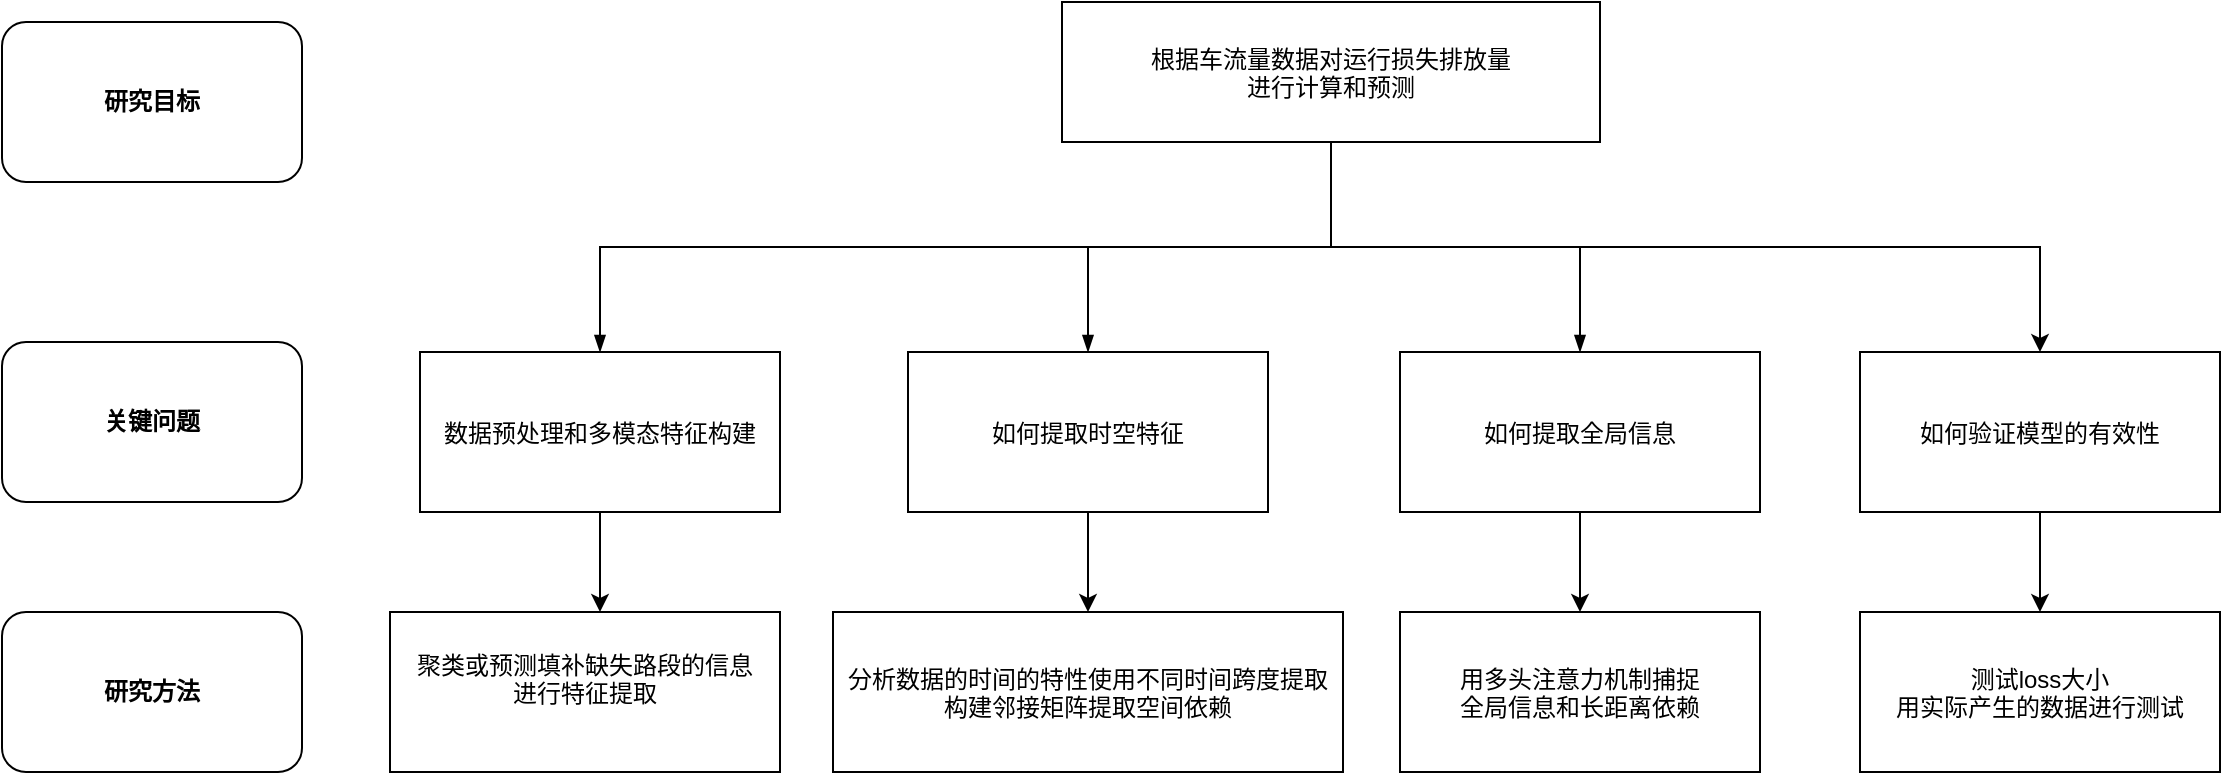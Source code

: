 <mxfile version="25.0.1">
  <diagram id="prtHgNgQTEPvFCAcTncT" name="Page-1">
    <mxGraphModel dx="1434" dy="738" grid="0" gridSize="10" guides="1" tooltips="1" connect="1" arrows="1" fold="1" page="1" pageScale="1" pageWidth="827" pageHeight="1169" math="0" shadow="0">
      <root>
        <mxCell id="0" />
        <mxCell id="1" parent="0" />
        <mxCell id="dNxyNK7c78bLwvsdeMH5-13" value="" style="endArrow=blockThin;endFill=1;fontSize=11;edgeStyle=elbowEdgeStyle;elbow=vertical;rounded=0;" parent="1" source="dNxyNK7c78bLwvsdeMH5-12" target="dNxyNK7c78bLwvsdeMH5-14" edge="1">
          <mxGeometry relative="1" as="geometry" />
        </mxCell>
        <mxCell id="dNxyNK7c78bLwvsdeMH5-15" value="" style="endArrow=blockThin;endFill=1;fontSize=11;edgeStyle=elbowEdgeStyle;elbow=vertical;rounded=0;" parent="1" source="dNxyNK7c78bLwvsdeMH5-12" target="dNxyNK7c78bLwvsdeMH5-16" edge="1">
          <mxGeometry relative="1" as="geometry" />
        </mxCell>
        <mxCell id="dNxyNK7c78bLwvsdeMH5-17" value="" style="endArrow=blockThin;endFill=1;fontSize=11;edgeStyle=elbowEdgeStyle;elbow=vertical;rounded=0;" parent="1" source="dNxyNK7c78bLwvsdeMH5-12" target="dNxyNK7c78bLwvsdeMH5-18" edge="1">
          <mxGeometry relative="1" as="geometry" />
        </mxCell>
        <mxCell id="d0pJmijx4cC1JQeAYe1_-26" style="edgeStyle=orthogonalEdgeStyle;rounded=0;orthogonalLoop=1;jettySize=auto;html=1;exitX=0.5;exitY=1;exitDx=0;exitDy=0;" edge="1" parent="1" source="dNxyNK7c78bLwvsdeMH5-12" target="d0pJmijx4cC1JQeAYe1_-8">
          <mxGeometry relative="1" as="geometry" />
        </mxCell>
        <UserObject label="根据车流量数据对运行损失排放量&#xa;进行计算和预测" name="Tessa Miller" position="CFO" location="Office 1" email="me@example.com" placeholders="1" link="https://www.draw.io" id="dNxyNK7c78bLwvsdeMH5-12">
          <mxCell style="" parent="1" vertex="1">
            <mxGeometry x="750" y="360" width="269" height="70" as="geometry" />
          </mxCell>
        </UserObject>
        <mxCell id="d0pJmijx4cC1JQeAYe1_-7" style="edgeStyle=orthogonalEdgeStyle;rounded=0;orthogonalLoop=1;jettySize=auto;html=1;" edge="1" parent="1" source="dNxyNK7c78bLwvsdeMH5-14" target="d0pJmijx4cC1JQeAYe1_-6">
          <mxGeometry relative="1" as="geometry">
            <Array as="points">
              <mxPoint x="519" y="645" />
              <mxPoint x="519" y="645" />
            </Array>
          </mxGeometry>
        </mxCell>
        <UserObject label="数据预处理和多模态特征构建" name="Edward Morrison" position="Brand Manager" location="Office 2" email="me@example.com" placeholders="1" link="https://www.draw.io" id="dNxyNK7c78bLwvsdeMH5-14">
          <mxCell style="" parent="1" vertex="1">
            <mxGeometry x="429" y="535" width="180" height="80" as="geometry" />
          </mxCell>
        </UserObject>
        <mxCell id="d0pJmijx4cC1JQeAYe1_-10" style="edgeStyle=orthogonalEdgeStyle;rounded=0;orthogonalLoop=1;jettySize=auto;html=1;entryX=0.5;entryY=0;entryDx=0;entryDy=0;" edge="1" parent="1" source="d0pJmijx4cC1JQeAYe1_-11">
          <mxGeometry relative="1" as="geometry">
            <mxPoint x="762.25" y="675" as="targetPoint" />
            <mxPoint x="763.75" y="615" as="sourcePoint" />
            <Array as="points">
              <mxPoint x="764" y="675" />
            </Array>
          </mxGeometry>
        </mxCell>
        <mxCell id="d0pJmijx4cC1JQeAYe1_-13" value="" style="edgeStyle=orthogonalEdgeStyle;rounded=0;orthogonalLoop=1;jettySize=auto;html=1;" edge="1" parent="1" source="dNxyNK7c78bLwvsdeMH5-16" target="d0pJmijx4cC1JQeAYe1_-11">
          <mxGeometry relative="1" as="geometry" />
        </mxCell>
        <mxCell id="d0pJmijx4cC1JQeAYe1_-14" style="edgeStyle=orthogonalEdgeStyle;rounded=0;orthogonalLoop=1;jettySize=auto;html=1;exitX=0.5;exitY=1;exitDx=0;exitDy=0;" edge="1" parent="1" source="dNxyNK7c78bLwvsdeMH5-16">
          <mxGeometry relative="1" as="geometry">
            <mxPoint x="763.167" y="615" as="targetPoint" />
          </mxGeometry>
        </mxCell>
        <UserObject label="如何提取时空特征" name="Evan Valet" position="HR Director" location="Office 4" email="me@example.com" placeholders="1" id="dNxyNK7c78bLwvsdeMH5-16">
          <mxCell style="" parent="1" vertex="1">
            <mxGeometry x="673" y="535" width="180" height="80" as="geometry" />
          </mxCell>
        </UserObject>
        <mxCell id="d0pJmijx4cC1JQeAYe1_-18" style="edgeStyle=orthogonalEdgeStyle;rounded=0;orthogonalLoop=1;jettySize=auto;html=1;exitX=0.5;exitY=1;exitDx=0;exitDy=0;" edge="1" parent="1" source="dNxyNK7c78bLwvsdeMH5-18" target="d0pJmijx4cC1JQeAYe1_-16">
          <mxGeometry relative="1" as="geometry" />
        </mxCell>
        <UserObject label="如何提取全局信息" name="Alison Donovan" position="System Admin" location="Office 3" email="me@example.com" placeholders="1" id="dNxyNK7c78bLwvsdeMH5-18">
          <mxCell style="" parent="1" vertex="1">
            <mxGeometry x="919" y="535" width="180" height="80" as="geometry" />
          </mxCell>
        </UserObject>
        <mxCell id="d0pJmijx4cC1JQeAYe1_-4" value="&lt;b&gt;关键问题&lt;/b&gt;" style="rounded=1;whiteSpace=wrap;html=1;" vertex="1" parent="1">
          <mxGeometry x="220" y="530" width="150" height="80" as="geometry" />
        </mxCell>
        <UserObject label="聚类或预测填补缺失路段的信息&#xa;进行特征提取&#xa;" name="Edward Morrison" position="Brand Manager" location="Office 2" email="me@example.com" placeholders="1" id="d0pJmijx4cC1JQeAYe1_-6">
          <mxCell style="" vertex="1" parent="1">
            <mxGeometry x="414" y="665" width="195" height="80" as="geometry" />
          </mxCell>
        </UserObject>
        <mxCell id="d0pJmijx4cC1JQeAYe1_-22" style="edgeStyle=orthogonalEdgeStyle;rounded=0;orthogonalLoop=1;jettySize=auto;html=1;exitX=0.5;exitY=1;exitDx=0;exitDy=0;" edge="1" parent="1" source="d0pJmijx4cC1JQeAYe1_-8" target="d0pJmijx4cC1JQeAYe1_-20">
          <mxGeometry relative="1" as="geometry" />
        </mxCell>
        <UserObject label="如何验证模型的有效性" name="Alison Donovan" position="System Admin" location="Office 3" email="me@example.com" placeholders="1" id="d0pJmijx4cC1JQeAYe1_-8">
          <mxCell style="" vertex="1" parent="1">
            <mxGeometry x="1149" y="535" width="180" height="80" as="geometry" />
          </mxCell>
        </UserObject>
        <UserObject label="分析数据的时间的特性使用不同时间跨度提取&#xa;构建邻接矩阵提取空间依赖" name="Evan Valet" position="HR Director" location="Office 4" email="me@example.com" placeholders="1" id="d0pJmijx4cC1JQeAYe1_-11">
          <mxCell style="" vertex="1" parent="1">
            <mxGeometry x="635.5" y="665" width="255" height="80" as="geometry" />
          </mxCell>
        </UserObject>
        <UserObject label="用多头注意力机制捕捉&#xa;全局信息和长距离依赖" name="Alison Donovan" position="System Admin" location="Office 3" email="me@example.com" placeholders="1" id="d0pJmijx4cC1JQeAYe1_-16">
          <mxCell style="" vertex="1" parent="1">
            <mxGeometry x="919" y="665" width="180" height="80" as="geometry" />
          </mxCell>
        </UserObject>
        <UserObject label="测试loss大小&#xa;用实际产生的数据进行测试" name="Alison Donovan" position="System Admin" location="Office 3" email="me@example.com" placeholders="1" id="d0pJmijx4cC1JQeAYe1_-20">
          <mxCell style="" vertex="1" parent="1">
            <mxGeometry x="1149" y="665" width="180" height="80" as="geometry" />
          </mxCell>
        </UserObject>
        <mxCell id="d0pJmijx4cC1JQeAYe1_-28" value="&lt;b&gt;研究目标&lt;/b&gt;" style="rounded=1;whiteSpace=wrap;html=1;" vertex="1" parent="1">
          <mxGeometry x="220" y="370" width="150" height="80" as="geometry" />
        </mxCell>
        <mxCell id="d0pJmijx4cC1JQeAYe1_-29" value="&lt;b&gt;研究方法&lt;/b&gt;" style="rounded=1;whiteSpace=wrap;html=1;" vertex="1" parent="1">
          <mxGeometry x="220" y="665" width="150" height="80" as="geometry" />
        </mxCell>
      </root>
    </mxGraphModel>
  </diagram>
</mxfile>
